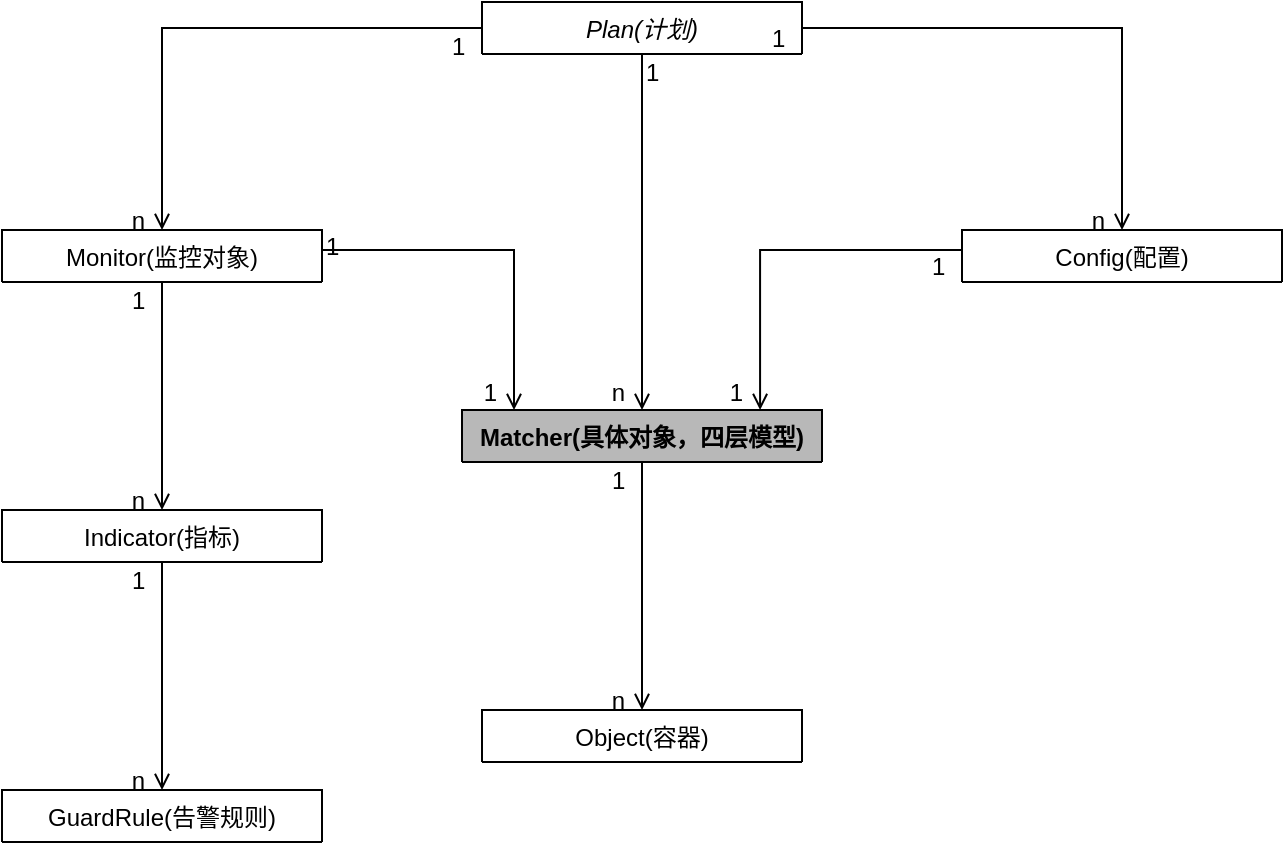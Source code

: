 <mxfile version="14.2.9" type="github">
  <diagram id="C5RBs43oDa-KdzZeNtuy" name="Page-1">
    <mxGraphModel dx="981" dy="487" grid="1" gridSize="10" guides="1" tooltips="1" connect="1" arrows="1" fold="1" page="1" pageScale="1" pageWidth="827" pageHeight="1169" math="0" shadow="0">
      <root>
        <mxCell id="WIyWlLk6GJQsqaUBKTNV-0" />
        <mxCell id="WIyWlLk6GJQsqaUBKTNV-1" parent="WIyWlLk6GJQsqaUBKTNV-0" />
        <mxCell id="zkfFHV4jXpPFQw0GAbJ--0" value="Plan(计划)" style="swimlane;fontStyle=2;align=center;verticalAlign=top;childLayout=stackLayout;horizontal=1;startSize=26;horizontalStack=0;resizeParent=1;resizeLast=0;collapsible=1;marginBottom=0;rounded=0;shadow=0;strokeWidth=1;" parent="WIyWlLk6GJQsqaUBKTNV-1" vertex="1" collapsed="1">
          <mxGeometry x="300" y="196" width="160" height="26" as="geometry">
            <mxRectangle x="220" y="130" width="160" height="60" as="alternateBounds" />
          </mxGeometry>
        </mxCell>
        <mxCell id="zkfFHV4jXpPFQw0GAbJ--17" value="Matcher(具体对象，四层模型)" style="swimlane;fontStyle=1;align=center;verticalAlign=top;childLayout=stackLayout;horizontal=1;startSize=26;horizontalStack=0;resizeParent=1;resizeLast=0;collapsible=1;marginBottom=0;rounded=0;shadow=0;strokeWidth=1;fillColor=#B8B8B8;" parent="WIyWlLk6GJQsqaUBKTNV-1" vertex="1" collapsed="1">
          <mxGeometry x="290" y="400" width="180" height="26" as="geometry">
            <mxRectangle x="530" y="130" width="160" height="268" as="alternateBounds" />
          </mxGeometry>
        </mxCell>
        <mxCell id="zkfFHV4jXpPFQw0GAbJ--23" value="" style="line;html=1;strokeWidth=1;align=left;verticalAlign=middle;spacingTop=-1;spacingLeft=3;spacingRight=3;rotatable=0;labelPosition=right;points=[];portConstraint=eastwest;" parent="zkfFHV4jXpPFQw0GAbJ--17" vertex="1">
          <mxGeometry y="26" width="180" height="8" as="geometry" />
        </mxCell>
        <mxCell id="zkfFHV4jXpPFQw0GAbJ--26" value="" style="endArrow=open;shadow=0;strokeWidth=1;rounded=0;endFill=1;edgeStyle=elbowEdgeStyle;elbow=vertical;" parent="WIyWlLk6GJQsqaUBKTNV-1" source="zkfFHV4jXpPFQw0GAbJ--0" target="zkfFHV4jXpPFQw0GAbJ--17" edge="1">
          <mxGeometry x="0.5" y="41" relative="1" as="geometry">
            <mxPoint x="437" y="258" as="sourcePoint" />
            <mxPoint x="597" y="258" as="targetPoint" />
            <mxPoint x="-40" y="32" as="offset" />
            <Array as="points">
              <mxPoint x="380" y="280" />
              <mxPoint x="540" y="220" />
              <mxPoint x="537" y="209" />
              <mxPoint x="527" y="236" />
            </Array>
          </mxGeometry>
        </mxCell>
        <mxCell id="zkfFHV4jXpPFQw0GAbJ--27" value="1" style="resizable=0;align=left;verticalAlign=bottom;labelBackgroundColor=none;fontSize=12;" parent="zkfFHV4jXpPFQw0GAbJ--26" connectable="0" vertex="1">
          <mxGeometry x="-1" relative="1" as="geometry">
            <mxPoint y="18" as="offset" />
          </mxGeometry>
        </mxCell>
        <mxCell id="zkfFHV4jXpPFQw0GAbJ--28" value="n" style="resizable=0;align=right;verticalAlign=bottom;labelBackgroundColor=none;fontSize=12;" parent="zkfFHV4jXpPFQw0GAbJ--26" connectable="0" vertex="1">
          <mxGeometry x="1" relative="1" as="geometry">
            <mxPoint x="-7" as="offset" />
          </mxGeometry>
        </mxCell>
        <mxCell id="GdepSl2b9K-zGyHLG9DF-6" value="" style="endArrow=open;shadow=0;strokeWidth=1;rounded=0;endFill=1;edgeStyle=elbowEdgeStyle;elbow=vertical;exitX=0.5;exitY=1;exitDx=0;exitDy=0;entryX=0.5;entryY=0;entryDx=0;entryDy=0;" parent="WIyWlLk6GJQsqaUBKTNV-1" source="zkfFHV4jXpPFQw0GAbJ--17" target="GdepSl2b9K-zGyHLG9DF-9" edge="1">
          <mxGeometry x="0.5" y="41" relative="1" as="geometry">
            <mxPoint x="617" y="286" as="sourcePoint" />
            <mxPoint x="420" y="490" as="targetPoint" />
            <mxPoint x="-40" y="32" as="offset" />
            <Array as="points">
              <mxPoint x="374" y="470" />
              <mxPoint x="667" y="276" />
              <mxPoint x="667" y="286" />
              <mxPoint x="717" y="286" />
              <mxPoint x="707" y="313" />
            </Array>
          </mxGeometry>
        </mxCell>
        <mxCell id="GdepSl2b9K-zGyHLG9DF-7" value="1" style="resizable=0;align=left;verticalAlign=bottom;labelBackgroundColor=none;fontSize=12;" parent="GdepSl2b9K-zGyHLG9DF-6" connectable="0" vertex="1">
          <mxGeometry x="-1" relative="1" as="geometry">
            <mxPoint x="-17" y="18" as="offset" />
          </mxGeometry>
        </mxCell>
        <mxCell id="GdepSl2b9K-zGyHLG9DF-8" value="n" style="resizable=0;align=right;verticalAlign=bottom;labelBackgroundColor=none;fontSize=12;" parent="GdepSl2b9K-zGyHLG9DF-6" connectable="0" vertex="1">
          <mxGeometry x="1" relative="1" as="geometry">
            <mxPoint x="-7" y="4" as="offset" />
          </mxGeometry>
        </mxCell>
        <mxCell id="GdepSl2b9K-zGyHLG9DF-9" value="Object(容器)" style="swimlane;fontStyle=0;align=center;verticalAlign=top;childLayout=stackLayout;horizontal=1;startSize=26;horizontalStack=0;resizeParent=1;resizeLast=0;collapsible=1;marginBottom=0;rounded=0;shadow=0;strokeWidth=1;" parent="WIyWlLk6GJQsqaUBKTNV-1" vertex="1" collapsed="1">
          <mxGeometry x="300" y="550" width="160" height="26" as="geometry">
            <mxRectangle x="530" y="130" width="160" height="268" as="alternateBounds" />
          </mxGeometry>
        </mxCell>
        <mxCell id="GdepSl2b9K-zGyHLG9DF-10" value="" style="line;html=1;strokeWidth=1;align=left;verticalAlign=middle;spacingTop=-1;spacingLeft=3;spacingRight=3;rotatable=0;labelPosition=right;points=[];portConstraint=eastwest;" parent="GdepSl2b9K-zGyHLG9DF-9" vertex="1">
          <mxGeometry y="26" width="160" height="8" as="geometry" />
        </mxCell>
        <mxCell id="GdepSl2b9K-zGyHLG9DF-11" value="Monitor(监控对象)" style="swimlane;fontStyle=0;align=center;verticalAlign=top;childLayout=stackLayout;horizontal=1;startSize=26;horizontalStack=0;resizeParent=1;resizeLast=0;collapsible=1;marginBottom=0;rounded=0;shadow=0;strokeWidth=1;" parent="WIyWlLk6GJQsqaUBKTNV-1" vertex="1" collapsed="1">
          <mxGeometry x="60" y="310" width="160" height="26" as="geometry">
            <mxRectangle x="530" y="130" width="160" height="268" as="alternateBounds" />
          </mxGeometry>
        </mxCell>
        <mxCell id="GdepSl2b9K-zGyHLG9DF-12" value="" style="line;html=1;strokeWidth=1;align=left;verticalAlign=middle;spacingTop=-1;spacingLeft=3;spacingRight=3;rotatable=0;labelPosition=right;points=[];portConstraint=eastwest;" parent="GdepSl2b9K-zGyHLG9DF-11" vertex="1">
          <mxGeometry y="26" width="160" height="8" as="geometry" />
        </mxCell>
        <mxCell id="GdepSl2b9K-zGyHLG9DF-13" value="" style="endArrow=open;shadow=0;strokeWidth=1;rounded=0;endFill=1;edgeStyle=elbowEdgeStyle;elbow=vertical;entryX=0.5;entryY=0;entryDx=0;entryDy=0;exitX=0;exitY=0.5;exitDx=0;exitDy=0;" parent="WIyWlLk6GJQsqaUBKTNV-1" source="zkfFHV4jXpPFQw0GAbJ--0" target="GdepSl2b9K-zGyHLG9DF-11" edge="1">
          <mxGeometry x="0.5" y="41" relative="1" as="geometry">
            <mxPoint x="270" y="220" as="sourcePoint" />
            <mxPoint x="307" y="424" as="targetPoint" />
            <mxPoint x="-40" y="32" as="offset" />
            <Array as="points">
              <mxPoint x="200" y="209" />
              <mxPoint x="247" y="375" />
              <mxPoint x="237" y="402" />
            </Array>
          </mxGeometry>
        </mxCell>
        <mxCell id="GdepSl2b9K-zGyHLG9DF-14" value="1" style="resizable=0;align=left;verticalAlign=bottom;labelBackgroundColor=none;fontSize=12;" parent="GdepSl2b9K-zGyHLG9DF-13" connectable="0" vertex="1">
          <mxGeometry x="-1" relative="1" as="geometry">
            <mxPoint x="-17" y="18" as="offset" />
          </mxGeometry>
        </mxCell>
        <mxCell id="GdepSl2b9K-zGyHLG9DF-15" value="n" style="resizable=0;align=right;verticalAlign=bottom;labelBackgroundColor=none;fontSize=12;" parent="GdepSl2b9K-zGyHLG9DF-13" connectable="0" vertex="1">
          <mxGeometry x="1" relative="1" as="geometry">
            <mxPoint x="-7" y="4" as="offset" />
          </mxGeometry>
        </mxCell>
        <mxCell id="GdepSl2b9K-zGyHLG9DF-19" value="Config(配置)" style="swimlane;fontStyle=0;align=center;verticalAlign=top;childLayout=stackLayout;horizontal=1;startSize=26;horizontalStack=0;resizeParent=1;resizeLast=0;collapsible=1;marginBottom=0;rounded=0;shadow=0;strokeWidth=1;" parent="WIyWlLk6GJQsqaUBKTNV-1" vertex="1" collapsed="1">
          <mxGeometry x="540" y="310" width="160" height="26" as="geometry">
            <mxRectangle x="530" y="130" width="160" height="268" as="alternateBounds" />
          </mxGeometry>
        </mxCell>
        <mxCell id="GdepSl2b9K-zGyHLG9DF-20" value="" style="line;html=1;strokeWidth=1;align=left;verticalAlign=middle;spacingTop=-1;spacingLeft=3;spacingRight=3;rotatable=0;labelPosition=right;points=[];portConstraint=eastwest;" parent="GdepSl2b9K-zGyHLG9DF-19" vertex="1">
          <mxGeometry y="26" width="160" height="8" as="geometry" />
        </mxCell>
        <mxCell id="GdepSl2b9K-zGyHLG9DF-22" value="Indicator(指标)" style="swimlane;fontStyle=0;align=center;verticalAlign=top;childLayout=stackLayout;horizontal=1;startSize=26;horizontalStack=0;resizeParent=1;resizeLast=0;collapsible=1;marginBottom=0;rounded=0;shadow=0;strokeWidth=1;" parent="WIyWlLk6GJQsqaUBKTNV-1" vertex="1" collapsed="1">
          <mxGeometry x="60" y="450" width="160" height="26" as="geometry">
            <mxRectangle x="530" y="130" width="160" height="268" as="alternateBounds" />
          </mxGeometry>
        </mxCell>
        <mxCell id="GdepSl2b9K-zGyHLG9DF-23" value="" style="line;html=1;strokeWidth=1;align=left;verticalAlign=middle;spacingTop=-1;spacingLeft=3;spacingRight=3;rotatable=0;labelPosition=right;points=[];portConstraint=eastwest;" parent="GdepSl2b9K-zGyHLG9DF-22" vertex="1">
          <mxGeometry y="26" width="160" height="8" as="geometry" />
        </mxCell>
        <mxCell id="GdepSl2b9K-zGyHLG9DF-24" value="" style="endArrow=open;shadow=0;strokeWidth=1;rounded=0;endFill=1;edgeStyle=elbowEdgeStyle;elbow=vertical;entryX=0.5;entryY=0;entryDx=0;entryDy=0;exitX=0.5;exitY=1;exitDx=0;exitDy=0;" parent="WIyWlLk6GJQsqaUBKTNV-1" source="GdepSl2b9K-zGyHLG9DF-11" target="GdepSl2b9K-zGyHLG9DF-22" edge="1">
          <mxGeometry x="0.5" y="41" relative="1" as="geometry">
            <mxPoint x="80" y="340" as="sourcePoint" />
            <mxPoint x="30" y="548" as="targetPoint" />
            <mxPoint x="-40" y="32" as="offset" />
            <Array as="points">
              <mxPoint x="90" y="390" />
              <mxPoint x="-30" y="499" />
              <mxPoint x="-40" y="526" />
            </Array>
          </mxGeometry>
        </mxCell>
        <mxCell id="GdepSl2b9K-zGyHLG9DF-25" value="1" style="resizable=0;align=left;verticalAlign=bottom;labelBackgroundColor=none;fontSize=12;" parent="GdepSl2b9K-zGyHLG9DF-24" connectable="0" vertex="1">
          <mxGeometry x="-1" relative="1" as="geometry">
            <mxPoint x="-17" y="18" as="offset" />
          </mxGeometry>
        </mxCell>
        <mxCell id="GdepSl2b9K-zGyHLG9DF-26" value="n" style="resizable=0;align=right;verticalAlign=bottom;labelBackgroundColor=none;fontSize=12;" parent="GdepSl2b9K-zGyHLG9DF-24" connectable="0" vertex="1">
          <mxGeometry x="1" relative="1" as="geometry">
            <mxPoint x="-7" y="4" as="offset" />
          </mxGeometry>
        </mxCell>
        <mxCell id="GdepSl2b9K-zGyHLG9DF-31" value="" style="endArrow=open;shadow=0;strokeWidth=1;rounded=0;endFill=1;edgeStyle=elbowEdgeStyle;elbow=vertical;exitX=0;exitY=0.5;exitDx=0;exitDy=0;entryX=0.828;entryY=0;entryDx=0;entryDy=0;entryPerimeter=0;" parent="WIyWlLk6GJQsqaUBKTNV-1" source="GdepSl2b9K-zGyHLG9DF-19" target="zkfFHV4jXpPFQw0GAbJ--17" edge="1">
          <mxGeometry x="0.5" y="41" relative="1" as="geometry">
            <mxPoint x="710" y="260" as="sourcePoint" />
            <mxPoint x="440" y="390" as="targetPoint" />
            <mxPoint x="-40" y="32" as="offset" />
            <Array as="points">
              <mxPoint x="490" y="320" />
              <mxPoint x="690" y="353" />
              <mxPoint x="650" y="140" />
              <mxPoint x="760" y="172" />
              <mxPoint x="810" y="172" />
              <mxPoint x="800" y="199" />
            </Array>
          </mxGeometry>
        </mxCell>
        <mxCell id="GdepSl2b9K-zGyHLG9DF-32" value="1" style="resizable=0;align=left;verticalAlign=bottom;labelBackgroundColor=none;fontSize=12;" parent="GdepSl2b9K-zGyHLG9DF-31" connectable="0" vertex="1">
          <mxGeometry x="-1" relative="1" as="geometry">
            <mxPoint x="-17" y="14" as="offset" />
          </mxGeometry>
        </mxCell>
        <mxCell id="GdepSl2b9K-zGyHLG9DF-33" value="1" style="resizable=0;align=right;verticalAlign=bottom;labelBackgroundColor=none;fontSize=12;" parent="GdepSl2b9K-zGyHLG9DF-31" connectable="0" vertex="1">
          <mxGeometry x="1" relative="1" as="geometry">
            <mxPoint x="-7" y="-0.04" as="offset" />
          </mxGeometry>
        </mxCell>
        <mxCell id="GdepSl2b9K-zGyHLG9DF-34" value="GuardRule(告警规则)" style="swimlane;fontStyle=0;align=center;verticalAlign=top;childLayout=stackLayout;horizontal=1;startSize=26;horizontalStack=0;resizeParent=1;resizeLast=0;collapsible=1;marginBottom=0;rounded=0;shadow=0;strokeWidth=1;" parent="WIyWlLk6GJQsqaUBKTNV-1" vertex="1" collapsed="1">
          <mxGeometry x="60" y="590" width="160" height="26" as="geometry">
            <mxRectangle x="530" y="130" width="160" height="268" as="alternateBounds" />
          </mxGeometry>
        </mxCell>
        <mxCell id="GdepSl2b9K-zGyHLG9DF-35" value="" style="line;html=1;strokeWidth=1;align=left;verticalAlign=middle;spacingTop=-1;spacingLeft=3;spacingRight=3;rotatable=0;labelPosition=right;points=[];portConstraint=eastwest;" parent="GdepSl2b9K-zGyHLG9DF-34" vertex="1">
          <mxGeometry y="26" width="160" height="8" as="geometry" />
        </mxCell>
        <mxCell id="GdepSl2b9K-zGyHLG9DF-36" value="" style="endArrow=open;shadow=0;strokeWidth=1;rounded=0;endFill=1;edgeStyle=elbowEdgeStyle;elbow=vertical;entryX=0.5;entryY=0;entryDx=0;entryDy=0;exitX=0.5;exitY=1;exitDx=0;exitDy=0;" parent="WIyWlLk6GJQsqaUBKTNV-1" source="GdepSl2b9K-zGyHLG9DF-22" target="GdepSl2b9K-zGyHLG9DF-34" edge="1">
          <mxGeometry x="0.5" y="41" relative="1" as="geometry">
            <mxPoint x="80" y="484" as="sourcePoint" />
            <mxPoint x="30" y="696" as="targetPoint" />
            <mxPoint x="-40" y="32" as="offset" />
            <Array as="points">
              <mxPoint x="90" y="538" />
              <mxPoint x="-30" y="647" />
              <mxPoint x="-40" y="674" />
            </Array>
          </mxGeometry>
        </mxCell>
        <mxCell id="GdepSl2b9K-zGyHLG9DF-37" value="1" style="resizable=0;align=left;verticalAlign=bottom;labelBackgroundColor=none;fontSize=12;" parent="GdepSl2b9K-zGyHLG9DF-36" connectable="0" vertex="1">
          <mxGeometry x="-1" relative="1" as="geometry">
            <mxPoint x="-17" y="18" as="offset" />
          </mxGeometry>
        </mxCell>
        <mxCell id="GdepSl2b9K-zGyHLG9DF-38" value="n" style="resizable=0;align=right;verticalAlign=bottom;labelBackgroundColor=none;fontSize=12;" parent="GdepSl2b9K-zGyHLG9DF-36" connectable="0" vertex="1">
          <mxGeometry x="1" relative="1" as="geometry">
            <mxPoint x="-7" y="4" as="offset" />
          </mxGeometry>
        </mxCell>
        <mxCell id="GdepSl2b9K-zGyHLG9DF-39" value="" style="endArrow=open;shadow=0;strokeWidth=1;rounded=0;endFill=1;edgeStyle=elbowEdgeStyle;elbow=vertical;exitX=1;exitY=0.5;exitDx=0;exitDy=0;" parent="WIyWlLk6GJQsqaUBKTNV-1" source="GdepSl2b9K-zGyHLG9DF-11" edge="1">
          <mxGeometry x="0.5" y="41" relative="1" as="geometry">
            <mxPoint x="447" y="219" as="sourcePoint" />
            <mxPoint x="316" y="400" as="targetPoint" />
            <mxPoint x="-40" y="32" as="offset" />
            <Array as="points">
              <mxPoint x="270" y="320" />
              <mxPoint x="500" y="350" />
              <mxPoint x="590" y="280" />
              <mxPoint x="537" y="246" />
            </Array>
          </mxGeometry>
        </mxCell>
        <mxCell id="GdepSl2b9K-zGyHLG9DF-40" value="1" style="resizable=0;align=left;verticalAlign=bottom;labelBackgroundColor=none;fontSize=12;" parent="GdepSl2b9K-zGyHLG9DF-39" connectable="0" vertex="1">
          <mxGeometry x="-1" relative="1" as="geometry">
            <mxPoint y="4" as="offset" />
          </mxGeometry>
        </mxCell>
        <mxCell id="GdepSl2b9K-zGyHLG9DF-41" value="1" style="resizable=0;align=right;verticalAlign=bottom;labelBackgroundColor=none;fontSize=12;" parent="GdepSl2b9K-zGyHLG9DF-39" connectable="0" vertex="1">
          <mxGeometry x="1" relative="1" as="geometry">
            <mxPoint x="-7" as="offset" />
          </mxGeometry>
        </mxCell>
        <mxCell id="GdepSl2b9K-zGyHLG9DF-44" value="" style="endArrow=open;shadow=0;strokeWidth=1;rounded=0;endFill=1;edgeStyle=elbowEdgeStyle;elbow=vertical;entryX=0.5;entryY=0;entryDx=0;entryDy=0;" parent="WIyWlLk6GJQsqaUBKTNV-1" target="GdepSl2b9K-zGyHLG9DF-19" edge="1">
          <mxGeometry x="0.5" y="41" relative="1" as="geometry">
            <mxPoint x="460" y="209" as="sourcePoint" />
            <mxPoint x="449.04" y="410" as="targetPoint" />
            <mxPoint x="-40" y="32" as="offset" />
            <Array as="points">
              <mxPoint x="590" y="209" />
              <mxPoint x="700" y="363" />
              <mxPoint x="660" y="150" />
              <mxPoint x="770" y="182" />
              <mxPoint x="820" y="182" />
              <mxPoint x="810" y="209" />
            </Array>
          </mxGeometry>
        </mxCell>
        <mxCell id="GdepSl2b9K-zGyHLG9DF-45" value="1" style="resizable=0;align=left;verticalAlign=bottom;labelBackgroundColor=none;fontSize=12;" parent="GdepSl2b9K-zGyHLG9DF-44" connectable="0" vertex="1">
          <mxGeometry x="-1" relative="1" as="geometry">
            <mxPoint x="-17" y="14" as="offset" />
          </mxGeometry>
        </mxCell>
        <mxCell id="GdepSl2b9K-zGyHLG9DF-46" value="n" style="resizable=0;align=right;verticalAlign=bottom;labelBackgroundColor=none;fontSize=12;" parent="GdepSl2b9K-zGyHLG9DF-44" connectable="0" vertex="1">
          <mxGeometry x="1" relative="1" as="geometry">
            <mxPoint x="-7" y="4" as="offset" />
          </mxGeometry>
        </mxCell>
      </root>
    </mxGraphModel>
  </diagram>
</mxfile>
